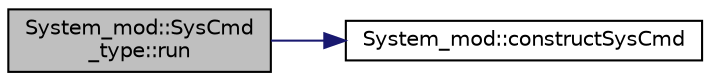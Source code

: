 digraph "System_mod::SysCmd_type::run"
{
 // LATEX_PDF_SIZE
  edge [fontname="Helvetica",fontsize="10",labelfontname="Helvetica",labelfontsize="10"];
  node [fontname="Helvetica",fontsize="10",shape=record];
  rankdir="LR";
  Node1 [label="System_mod::SysCmd\l_type::run",height=0.2,width=0.4,color="black", fillcolor="grey75", style="filled", fontcolor="black",tooltip=" "];
  Node1 -> Node2 [color="midnightblue",fontsize="10",style="solid",fontname="Helvetica"];
  Node2 [label="System_mod::constructSysCmd",height=0.2,width=0.4,color="black", fillcolor="white", style="filled",URL="$namespaceSystem__mod.html#aa734eb6fe01ba818702cc8e0025921f4",tooltip="The SysCmd_type class constructor. Execute the input system command cmd and return."];
}

